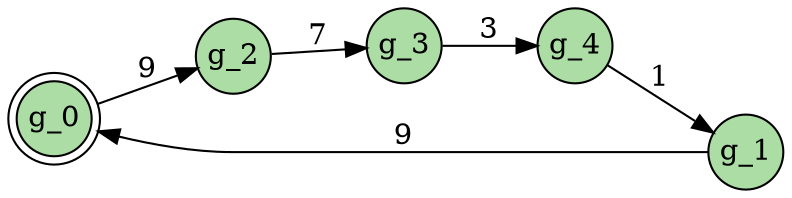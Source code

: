 digraph G {

        rankdir = LR;

        node [shape = doublecircle, fixedsize = true, style = filled, colorscheme = spectral5, fillcolor = 4] g_0
        node [shape = circle, fixedsize = true, style = filled, colorscheme = spectral5, fillcolor = 4] g_2 g_3 g_4 

        g_0 -> g_2 [label = 9, weight = 9]
        g_2 -> g_3 [label = 7, weight = 7]
        g_3 -> g_4 [label = 3, weight = 3]
        g_4 -> g_1 [label = 1, weight = 1]
        g_1 -> g_0 [label = 9, weight = 9]
}
